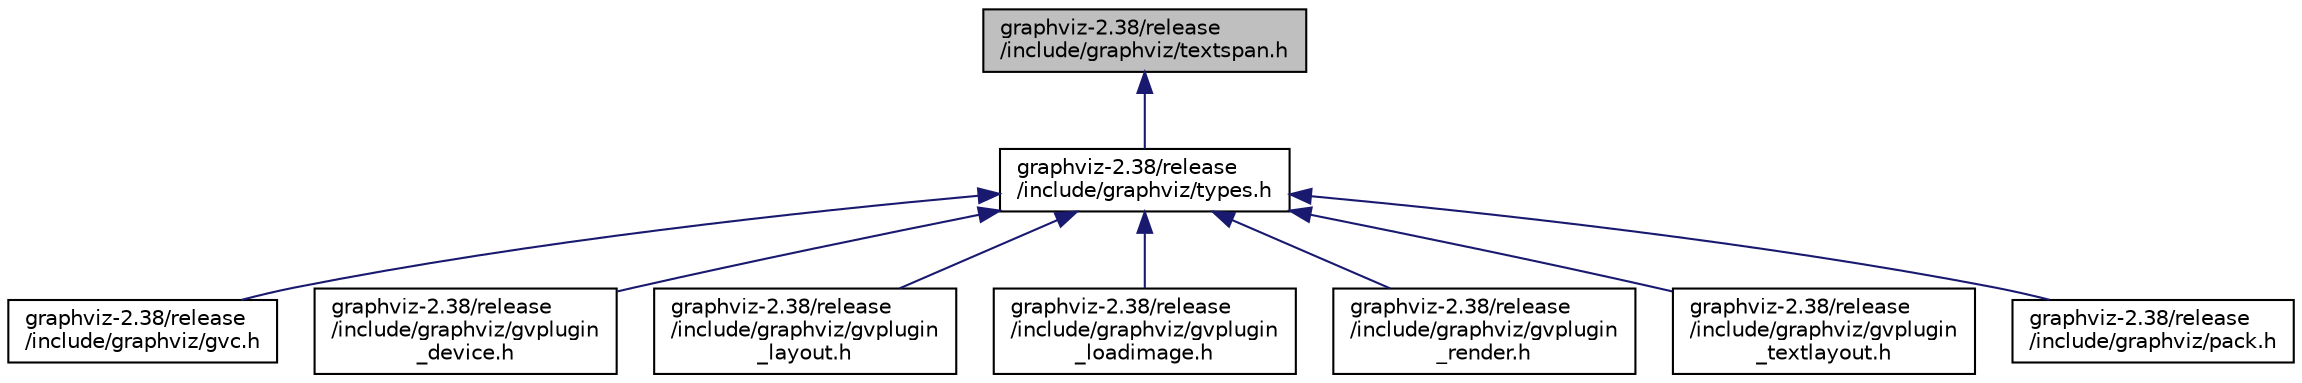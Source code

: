 digraph "graphviz-2.38/release/include/graphviz/textspan.h"
{
  bgcolor="transparent";
  edge [fontname="Helvetica",fontsize="10",labelfontname="Helvetica",labelfontsize="10"];
  node [fontname="Helvetica",fontsize="10",shape=record];
  Node1 [label="graphviz-2.38/release\l/include/graphviz/textspan.h",height=0.2,width=0.4,color="black", fillcolor="grey75", style="filled", fontcolor="black"];
  Node1 -> Node2 [dir="back",color="midnightblue",fontsize="10",style="solid",fontname="Helvetica"];
  Node2 [label="graphviz-2.38/release\l/include/graphviz/types.h",height=0.2,width=0.4,color="black",URL="$types_8h.html"];
  Node2 -> Node3 [dir="back",color="midnightblue",fontsize="10",style="solid",fontname="Helvetica"];
  Node3 [label="graphviz-2.38/release\l/include/graphviz/gvc.h",height=0.2,width=0.4,color="black",URL="$gvc_8h.html"];
  Node2 -> Node4 [dir="back",color="midnightblue",fontsize="10",style="solid",fontname="Helvetica"];
  Node4 [label="graphviz-2.38/release\l/include/graphviz/gvplugin\l_device.h",height=0.2,width=0.4,color="black",URL="$gvplugin__device_8h.html"];
  Node2 -> Node5 [dir="back",color="midnightblue",fontsize="10",style="solid",fontname="Helvetica"];
  Node5 [label="graphviz-2.38/release\l/include/graphviz/gvplugin\l_layout.h",height=0.2,width=0.4,color="black",URL="$gvplugin__layout_8h.html"];
  Node2 -> Node6 [dir="back",color="midnightblue",fontsize="10",style="solid",fontname="Helvetica"];
  Node6 [label="graphviz-2.38/release\l/include/graphviz/gvplugin\l_loadimage.h",height=0.2,width=0.4,color="black",URL="$gvplugin__loadimage_8h.html"];
  Node2 -> Node7 [dir="back",color="midnightblue",fontsize="10",style="solid",fontname="Helvetica"];
  Node7 [label="graphviz-2.38/release\l/include/graphviz/gvplugin\l_render.h",height=0.2,width=0.4,color="black",URL="$gvplugin__render_8h.html"];
  Node2 -> Node8 [dir="back",color="midnightblue",fontsize="10",style="solid",fontname="Helvetica"];
  Node8 [label="graphviz-2.38/release\l/include/graphviz/gvplugin\l_textlayout.h",height=0.2,width=0.4,color="black",URL="$gvplugin__textlayout_8h.html"];
  Node2 -> Node9 [dir="back",color="midnightblue",fontsize="10",style="solid",fontname="Helvetica"];
  Node9 [label="graphviz-2.38/release\l/include/graphviz/pack.h",height=0.2,width=0.4,color="black",URL="$pack_8h.html"];
}
